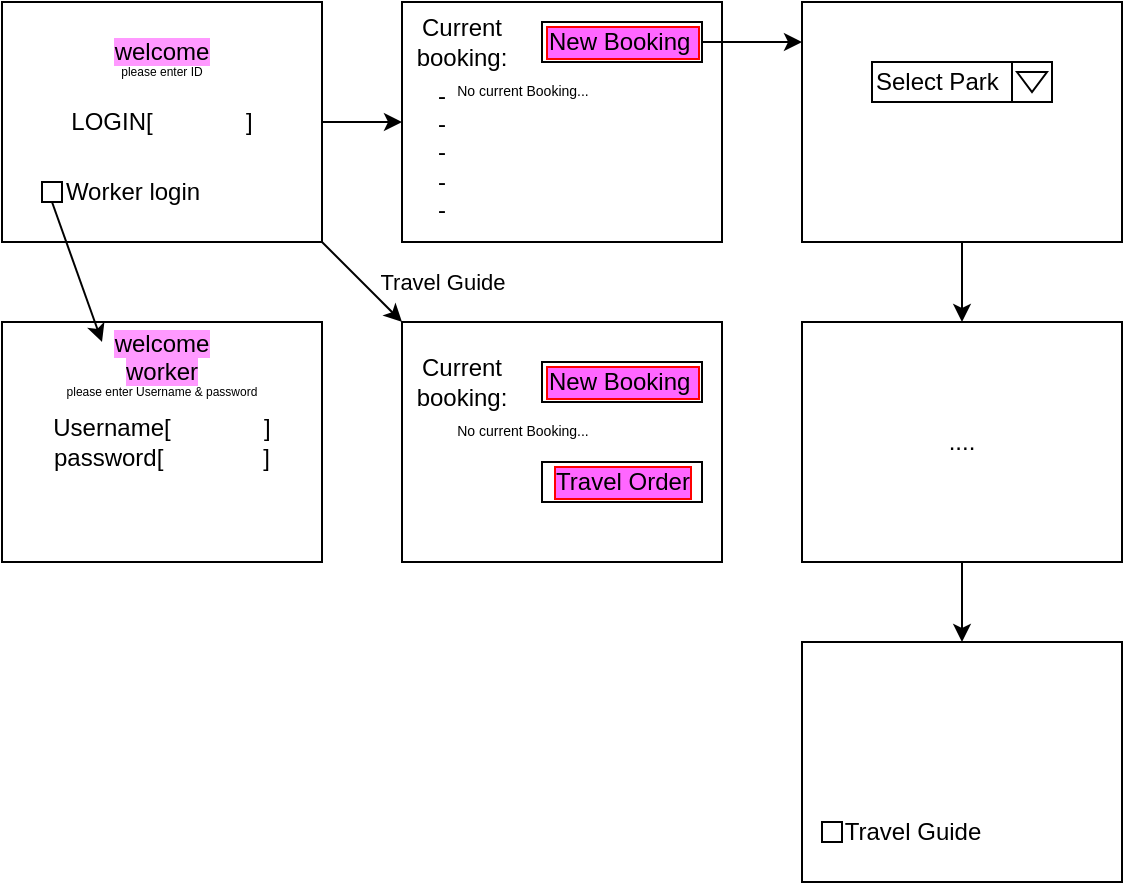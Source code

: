 <mxfile version="21.6.5" type="device">
  <diagram name="Page-1" id="9f46799a-70d6-7492-0946-bef42562c5a5">
    <mxGraphModel dx="759" dy="683" grid="1" gridSize="10" guides="1" tooltips="1" connect="1" arrows="1" fold="1" page="1" pageScale="1" pageWidth="1100" pageHeight="850" background="none" math="0" shadow="0">
      <root>
        <mxCell id="0" />
        <mxCell id="1" parent="0" />
        <mxCell id="_33wSnnd3f7Oau2HynZq-1" value="LOGIN[&amp;nbsp; &amp;nbsp; &amp;nbsp; &amp;nbsp; &amp;nbsp; &amp;nbsp; &amp;nbsp; ]" style="rounded=0;whiteSpace=wrap;html=1;shadow=0;" vertex="1" parent="1">
          <mxGeometry x="280" y="440" width="160" height="120" as="geometry" />
        </mxCell>
        <mxCell id="_33wSnnd3f7Oau2HynZq-2" value="&lt;span style=&quot;background-color: rgb(255, 153, 255);&quot;&gt;welcome&lt;/span&gt;" style="text;html=1;strokeColor=none;fillColor=none;align=center;verticalAlign=middle;whiteSpace=wrap;rounded=0;" vertex="1" parent="1">
          <mxGeometry x="330" y="450" width="60" height="30" as="geometry" />
        </mxCell>
        <mxCell id="_33wSnnd3f7Oau2HynZq-3" value="please enter ID" style="text;html=1;strokeColor=none;fillColor=none;align=center;verticalAlign=middle;whiteSpace=wrap;rounded=0;strokeWidth=0;fontSize=6;" vertex="1" parent="1">
          <mxGeometry x="330" y="460" width="60" height="30" as="geometry" />
        </mxCell>
        <mxCell id="_33wSnnd3f7Oau2HynZq-4" value="" style="whiteSpace=wrap;html=1;aspect=fixed;" vertex="1" parent="1">
          <mxGeometry x="300" y="530" width="10" height="10" as="geometry" />
        </mxCell>
        <mxCell id="_33wSnnd3f7Oau2HynZq-5" value="Worker login" style="text;html=1;strokeColor=none;fillColor=none;align=center;verticalAlign=middle;rounded=0;" vertex="1" parent="1">
          <mxGeometry x="310" y="520" width="70" height="30" as="geometry" />
        </mxCell>
        <mxCell id="_33wSnnd3f7Oau2HynZq-7" value="Username[&amp;nbsp; &amp;nbsp; &amp;nbsp; &amp;nbsp; &amp;nbsp; &amp;nbsp; &amp;nbsp; ]&lt;br&gt;password[&amp;nbsp; &amp;nbsp; &amp;nbsp; &amp;nbsp; &amp;nbsp; &amp;nbsp; &amp;nbsp; &amp;nbsp;]" style="rounded=0;whiteSpace=wrap;html=1;shadow=0;" vertex="1" parent="1">
          <mxGeometry x="280" y="600" width="160" height="120" as="geometry" />
        </mxCell>
        <mxCell id="_33wSnnd3f7Oau2HynZq-8" value="please enter Username &amp;amp; password" style="text;html=1;strokeColor=none;fillColor=none;align=center;verticalAlign=middle;whiteSpace=wrap;rounded=0;strokeWidth=0;fontSize=6;" vertex="1" parent="1">
          <mxGeometry x="310" y="620" width="100" height="30" as="geometry" />
        </mxCell>
        <mxCell id="_33wSnnd3f7Oau2HynZq-10" value="&lt;span style=&quot;background-color: rgb(255, 153, 255);&quot;&gt;welcome&lt;br&gt;worker&lt;br&gt;&lt;br&gt;&lt;/span&gt;" style="text;html=1;strokeColor=none;fillColor=none;align=center;verticalAlign=middle;whiteSpace=wrap;rounded=0;" vertex="1" parent="1">
          <mxGeometry x="330" y="610" width="60" height="30" as="geometry" />
        </mxCell>
        <mxCell id="_33wSnnd3f7Oau2HynZq-11" value="" style="endArrow=classic;html=1;rounded=0;exitX=0.5;exitY=1;exitDx=0;exitDy=0;entryX=0;entryY=0;entryDx=0;entryDy=0;" edge="1" parent="1" source="_33wSnnd3f7Oau2HynZq-4" target="_33wSnnd3f7Oau2HynZq-10">
          <mxGeometry width="50" height="50" relative="1" as="geometry">
            <mxPoint x="340" y="610" as="sourcePoint" />
            <mxPoint x="390" y="560" as="targetPoint" />
          </mxGeometry>
        </mxCell>
        <mxCell id="_33wSnnd3f7Oau2HynZq-12" value="" style="rounded=0;whiteSpace=wrap;html=1;shadow=0;" vertex="1" parent="1">
          <mxGeometry x="480" y="440" width="160" height="120" as="geometry" />
        </mxCell>
        <mxCell id="_33wSnnd3f7Oau2HynZq-13" value="" style="endArrow=classic;html=1;rounded=0;entryX=0;entryY=0.5;entryDx=0;entryDy=0;" edge="1" parent="1" source="_33wSnnd3f7Oau2HynZq-1" target="_33wSnnd3f7Oau2HynZq-12">
          <mxGeometry width="50" height="50" relative="1" as="geometry">
            <mxPoint x="480" y="590" as="sourcePoint" />
            <mxPoint x="530" y="540" as="targetPoint" />
          </mxGeometry>
        </mxCell>
        <mxCell id="_33wSnnd3f7Oau2HynZq-14" value="New Booking&amp;nbsp;" style="rounded=0;html=1;labelBorderColor=#ff0000;labelBackgroundColor=#FF66FF;" vertex="1" parent="1">
          <mxGeometry x="550" y="450" width="80" height="20" as="geometry" />
        </mxCell>
        <mxCell id="_33wSnnd3f7Oau2HynZq-15" value="Current booking:" style="text;html=1;strokeColor=none;fillColor=none;align=center;verticalAlign=middle;whiteSpace=wrap;rounded=0;" vertex="1" parent="1">
          <mxGeometry x="480" y="445" width="60" height="30" as="geometry" />
        </mxCell>
        <mxCell id="_33wSnnd3f7Oau2HynZq-16" value="-&lt;br&gt;-&lt;br&gt;-&lt;br&gt;-&lt;br&gt;-" style="text;html=1;strokeColor=none;fillColor=none;align=center;verticalAlign=middle;whiteSpace=wrap;rounded=0;" vertex="1" parent="1">
          <mxGeometry x="470" y="500" width="60" height="30" as="geometry" />
        </mxCell>
        <mxCell id="_33wSnnd3f7Oau2HynZq-17" value="No current Booking...&lt;br&gt;" style="text;html=1;strokeColor=none;fillColor=none;align=center;verticalAlign=middle;rounded=0;fontSize=7;" vertex="1" parent="1">
          <mxGeometry x="510" y="470" width="60" height="30" as="geometry" />
        </mxCell>
        <mxCell id="_33wSnnd3f7Oau2HynZq-18" value="" style="endArrow=classic;html=1;rounded=0;exitX=1;exitY=0.5;exitDx=0;exitDy=0;" edge="1" parent="1" source="_33wSnnd3f7Oau2HynZq-14">
          <mxGeometry width="50" height="50" relative="1" as="geometry">
            <mxPoint x="660" y="550" as="sourcePoint" />
            <mxPoint x="680" y="460" as="targetPoint" />
          </mxGeometry>
        </mxCell>
        <mxCell id="_33wSnnd3f7Oau2HynZq-19" value="" style="rounded=0;whiteSpace=wrap;html=1;shadow=0;" vertex="1" parent="1">
          <mxGeometry x="680" y="440" width="160" height="120" as="geometry" />
        </mxCell>
        <mxCell id="_33wSnnd3f7Oau2HynZq-20" value="Select Park" style="rounded=0;whiteSpace=wrap;html=1;align=left;" vertex="1" parent="1">
          <mxGeometry x="715" y="470" width="90" height="20" as="geometry" />
        </mxCell>
        <mxCell id="_33wSnnd3f7Oau2HynZq-21" value="" style="rounded=0;whiteSpace=wrap;html=1;" vertex="1" parent="1">
          <mxGeometry x="785" y="470" width="20" height="20" as="geometry" />
        </mxCell>
        <mxCell id="_33wSnnd3f7Oau2HynZq-22" value="" style="html=1;shadow=0;dashed=0;align=center;verticalAlign=middle;shape=mxgraph.arrows2.arrow;dy=0.6;dx=40;direction=south;notch=0;" vertex="1" parent="1">
          <mxGeometry x="787.5" y="475" width="15" height="10" as="geometry" />
        </mxCell>
        <mxCell id="_33wSnnd3f7Oau2HynZq-27" value="...." style="rounded=0;whiteSpace=wrap;html=1;shadow=0;" vertex="1" parent="1">
          <mxGeometry x="680" y="600" width="160" height="120" as="geometry" />
        </mxCell>
        <mxCell id="_33wSnnd3f7Oau2HynZq-28" value="" style="endArrow=classic;html=1;rounded=0;exitX=0.5;exitY=1;exitDx=0;exitDy=0;entryX=0.5;entryY=0;entryDx=0;entryDy=0;" edge="1" parent="1" source="_33wSnnd3f7Oau2HynZq-19" target="_33wSnnd3f7Oau2HynZq-27">
          <mxGeometry width="50" height="50" relative="1" as="geometry">
            <mxPoint x="700" y="620" as="sourcePoint" />
            <mxPoint x="750" y="570" as="targetPoint" />
          </mxGeometry>
        </mxCell>
        <mxCell id="_33wSnnd3f7Oau2HynZq-29" value="" style="endArrow=classic;html=1;rounded=0;exitX=0.5;exitY=1;exitDx=0;exitDy=0;" edge="1" parent="1" source="_33wSnnd3f7Oau2HynZq-27">
          <mxGeometry width="50" height="50" relative="1" as="geometry">
            <mxPoint x="690" y="880" as="sourcePoint" />
            <mxPoint x="760" y="760" as="targetPoint" />
          </mxGeometry>
        </mxCell>
        <mxCell id="_33wSnnd3f7Oau2HynZq-30" value="" style="rounded=0;whiteSpace=wrap;html=1;shadow=0;" vertex="1" parent="1">
          <mxGeometry x="680" y="760" width="160" height="120" as="geometry" />
        </mxCell>
        <mxCell id="_33wSnnd3f7Oau2HynZq-32" value="Travel Guide" style="text;html=1;strokeColor=none;fillColor=none;align=center;verticalAlign=middle;rounded=0;" vertex="1" parent="1">
          <mxGeometry x="700" y="840" width="70" height="30" as="geometry" />
        </mxCell>
        <mxCell id="_33wSnnd3f7Oau2HynZq-33" value="" style="whiteSpace=wrap;html=1;aspect=fixed;" vertex="1" parent="1">
          <mxGeometry x="690" y="850" width="10" height="10" as="geometry" />
        </mxCell>
        <mxCell id="_33wSnnd3f7Oau2HynZq-34" value="" style="rounded=0;whiteSpace=wrap;html=1;shadow=0;" vertex="1" parent="1">
          <mxGeometry x="480" y="600" width="160" height="120" as="geometry" />
        </mxCell>
        <mxCell id="_33wSnnd3f7Oau2HynZq-35" value="New Booking&amp;nbsp;" style="rounded=0;html=1;labelBorderColor=#ff0000;labelBackgroundColor=#FF66FF;" vertex="1" parent="1">
          <mxGeometry x="550" y="620" width="80" height="20" as="geometry" />
        </mxCell>
        <mxCell id="_33wSnnd3f7Oau2HynZq-36" value="Current booking:" style="text;html=1;strokeColor=none;fillColor=none;align=center;verticalAlign=middle;whiteSpace=wrap;rounded=0;" vertex="1" parent="1">
          <mxGeometry x="480" y="615" width="60" height="30" as="geometry" />
        </mxCell>
        <mxCell id="_33wSnnd3f7Oau2HynZq-37" value="No current Booking...&lt;br&gt;" style="text;html=1;strokeColor=none;fillColor=none;align=center;verticalAlign=middle;rounded=0;fontSize=7;" vertex="1" parent="1">
          <mxGeometry x="510" y="640" width="60" height="30" as="geometry" />
        </mxCell>
        <mxCell id="_33wSnnd3f7Oau2HynZq-38" value="Travel Order" style="rounded=0;html=1;labelBorderColor=#ff0000;labelBackgroundColor=#FF66FF;" vertex="1" parent="1">
          <mxGeometry x="550" y="670" width="80" height="20" as="geometry" />
        </mxCell>
        <mxCell id="_33wSnnd3f7Oau2HynZq-41" value="" style="endArrow=classic;html=1;rounded=0;exitX=1;exitY=1;exitDx=0;exitDy=0;entryX=0;entryY=0;entryDx=0;entryDy=0;" edge="1" parent="1" source="_33wSnnd3f7Oau2HynZq-1" target="_33wSnnd3f7Oau2HynZq-34">
          <mxGeometry relative="1" as="geometry">
            <mxPoint x="420" y="530" as="sourcePoint" />
            <mxPoint x="520" y="530" as="targetPoint" />
          </mxGeometry>
        </mxCell>
        <mxCell id="_33wSnnd3f7Oau2HynZq-42" value="Travel Guide" style="edgeLabel;resizable=0;html=1;align=center;verticalAlign=middle;" connectable="0" vertex="1" parent="_33wSnnd3f7Oau2HynZq-41">
          <mxGeometry relative="1" as="geometry">
            <mxPoint x="40" as="offset" />
          </mxGeometry>
        </mxCell>
      </root>
    </mxGraphModel>
  </diagram>
</mxfile>
